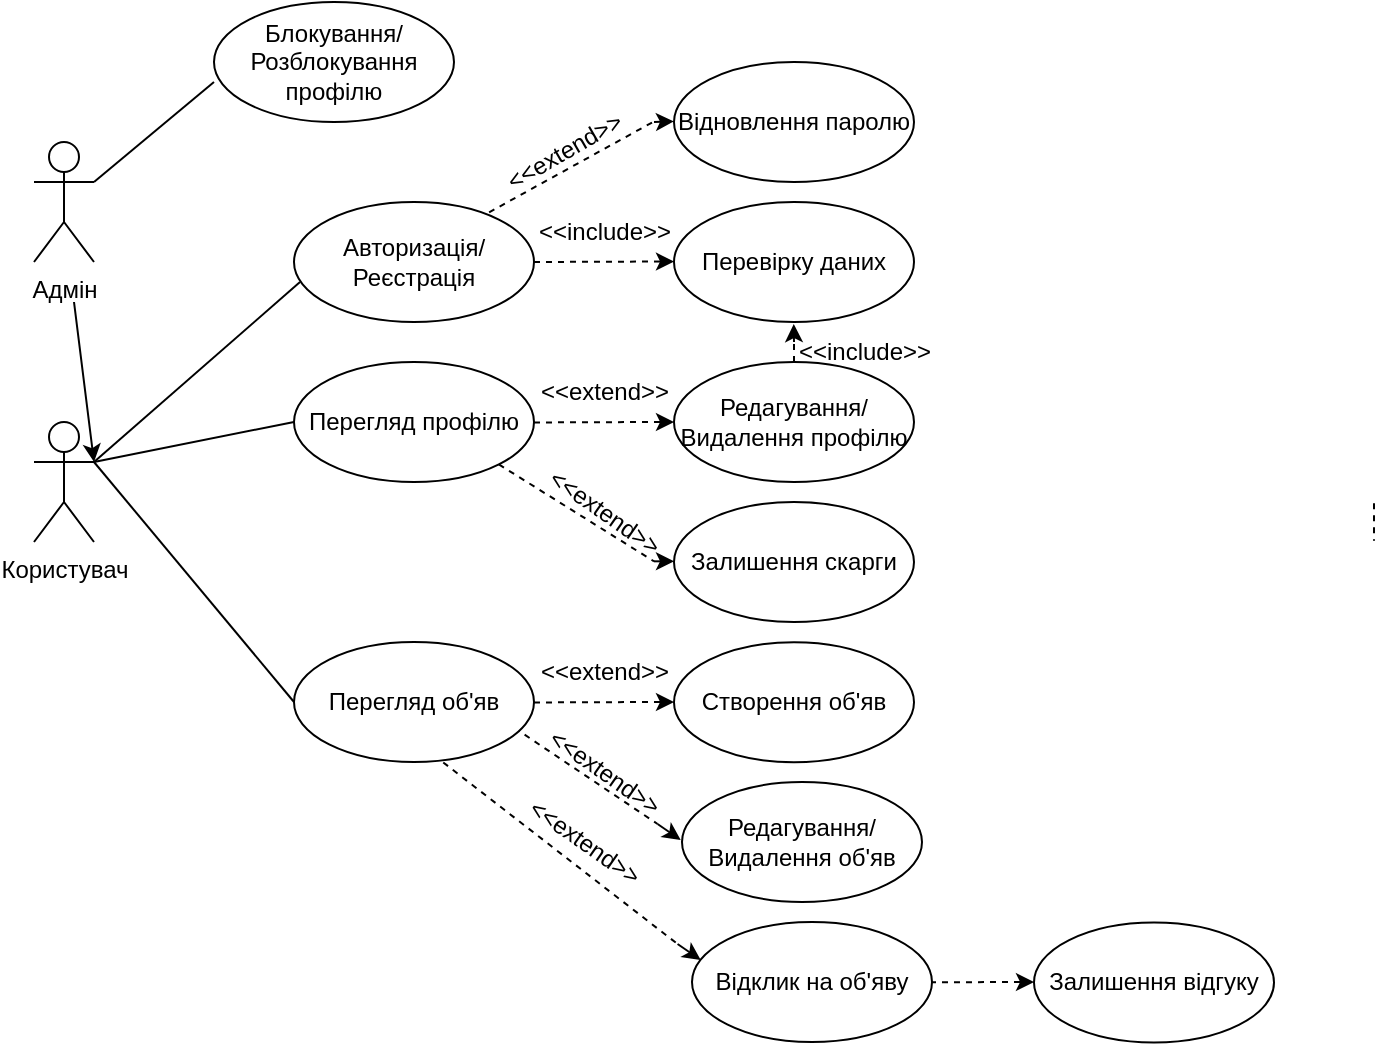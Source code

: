 <mxfile version="24.3.1" type="device">
  <diagram id="prtHgNgQTEPvFCAcTncT" name="Page-1">
    <mxGraphModel dx="989" dy="514" grid="1" gridSize="10" guides="1" tooltips="1" connect="1" arrows="1" fold="1" page="1" pageScale="1" pageWidth="827" pageHeight="1169" math="0" shadow="0">
      <root>
        <mxCell id="0" />
        <mxCell id="1" parent="0" />
        <mxCell id="QBtkZFoRayBlCBq7maQI-51" value="" style="group" vertex="1" connectable="0" parent="1">
          <mxGeometry x="460" y="620" width="70" height="0.23" as="geometry" />
        </mxCell>
        <mxCell id="QBtkZFoRayBlCBq7maQI-53" value="" style="endArrow=none;dashed=1;html=1;rounded=0;exitX=1;exitY=0.5;exitDx=0;exitDy=0;" edge="1" parent="QBtkZFoRayBlCBq7maQI-51">
          <mxGeometry width="50" height="50" relative="1" as="geometry">
            <mxPoint y="0.23" as="sourcePoint" />
            <mxPoint x="60" as="targetPoint" />
          </mxGeometry>
        </mxCell>
        <mxCell id="QBtkZFoRayBlCBq7maQI-52" value="" style="endArrow=classic;html=1;rounded=0;" edge="1" parent="QBtkZFoRayBlCBq7maQI-51">
          <mxGeometry width="50" height="50" relative="1" as="geometry">
            <mxPoint x="60" as="sourcePoint" />
            <mxPoint x="70" as="targetPoint" />
          </mxGeometry>
        </mxCell>
        <mxCell id="QBtkZFoRayBlCBq7maQI-41" value="" style="group;rotation=45;" vertex="1" connectable="0" parent="1">
          <mxGeometry x="250" y="530" width="109" height="0.23" as="geometry" />
        </mxCell>
        <mxCell id="QBtkZFoRayBlCBq7maQI-42" value="" style="endArrow=classic;html=1;rounded=0;" edge="1" parent="QBtkZFoRayBlCBq7maQI-41">
          <mxGeometry width="50" height="50" relative="1" as="geometry">
            <mxPoint x="91.784" y="11" as="sourcePoint" />
            <mxPoint x="103.372" y="19" as="targetPoint" />
          </mxGeometry>
        </mxCell>
        <mxCell id="QBtkZFoRayBlCBq7maQI-43" value="" style="endArrow=none;dashed=1;html=1;rounded=0;exitX=1;exitY=0.5;exitDx=0;exitDy=0;" edge="1" parent="QBtkZFoRayBlCBq7maQI-41">
          <mxGeometry width="50" height="50" relative="1" as="geometry">
            <mxPoint x="20.328" y="-37" as="sourcePoint" />
            <mxPoint x="91.784" y="11" as="targetPoint" />
          </mxGeometry>
        </mxCell>
        <mxCell id="QBtkZFoRayBlCBq7maQI-2" value="Користувач" style="shape=umlActor;verticalLabelPosition=bottom;verticalAlign=top;html=1;outlineConnect=0;" vertex="1" parent="1">
          <mxGeometry x="30" y="340" width="30" height="60" as="geometry" />
        </mxCell>
        <mxCell id="QBtkZFoRayBlCBq7maQI-4" value="" style="endArrow=none;html=1;rounded=0;entryX=0.025;entryY=0.667;entryDx=0;entryDy=0;exitX=1;exitY=0.333;exitDx=0;exitDy=0;exitPerimeter=0;entryPerimeter=0;" edge="1" parent="1" source="QBtkZFoRayBlCBq7maQI-2" target="QBtkZFoRayBlCBq7maQI-7">
          <mxGeometry width="50" height="50" relative="1" as="geometry">
            <mxPoint x="70" y="360" as="sourcePoint" />
            <mxPoint x="150" y="275" as="targetPoint" />
          </mxGeometry>
        </mxCell>
        <mxCell id="QBtkZFoRayBlCBq7maQI-5" value="" style="endArrow=none;dashed=1;html=1;rounded=0;" edge="1" parent="1">
          <mxGeometry width="50" height="50" relative="1" as="geometry">
            <mxPoint x="700" y="380.615" as="sourcePoint" />
            <mxPoint x="700" y="399.385" as="targetPoint" />
          </mxGeometry>
        </mxCell>
        <mxCell id="QBtkZFoRayBlCBq7maQI-7" value="Авторизація/Реєстрація" style="ellipse;whiteSpace=wrap;html=1;" vertex="1" parent="1">
          <mxGeometry x="160" y="230" width="120" height="60" as="geometry" />
        </mxCell>
        <mxCell id="QBtkZFoRayBlCBq7maQI-11" value="Перевірку даних" style="ellipse;whiteSpace=wrap;html=1;" vertex="1" parent="1">
          <mxGeometry x="350" y="230" width="120" height="60" as="geometry" />
        </mxCell>
        <mxCell id="QBtkZFoRayBlCBq7maQI-12" value="" style="endArrow=none;html=1;rounded=0;entryX=0;entryY=0.5;entryDx=0;entryDy=0;" edge="1" parent="1" target="QBtkZFoRayBlCBq7maQI-13">
          <mxGeometry width="50" height="50" relative="1" as="geometry">
            <mxPoint x="60" y="360" as="sourcePoint" />
            <mxPoint x="150" y="350" as="targetPoint" />
          </mxGeometry>
        </mxCell>
        <mxCell id="QBtkZFoRayBlCBq7maQI-13" value="Перегляд профілю" style="ellipse;whiteSpace=wrap;html=1;" vertex="1" parent="1">
          <mxGeometry x="160" y="310" width="120" height="60" as="geometry" />
        </mxCell>
        <mxCell id="QBtkZFoRayBlCBq7maQI-14" value="&amp;lt;&amp;lt;include&amp;gt;&amp;gt;" style="text;html=1;align=center;verticalAlign=middle;resizable=0;points=[];autosize=1;strokeColor=none;fillColor=none;" vertex="1" parent="1">
          <mxGeometry x="270" y="230" width="90" height="30" as="geometry" />
        </mxCell>
        <mxCell id="QBtkZFoRayBlCBq7maQI-9" value="" style="endArrow=classic;html=1;rounded=0;" edge="1" parent="1">
          <mxGeometry width="50" height="50" relative="1" as="geometry">
            <mxPoint x="340" y="259.77" as="sourcePoint" />
            <mxPoint x="350" y="259.77" as="targetPoint" />
          </mxGeometry>
        </mxCell>
        <mxCell id="QBtkZFoRayBlCBq7maQI-8" value="" style="endArrow=none;dashed=1;html=1;rounded=0;exitX=1;exitY=0.5;exitDx=0;exitDy=0;" edge="1" parent="1" source="QBtkZFoRayBlCBq7maQI-7">
          <mxGeometry width="50" height="50" relative="1" as="geometry">
            <mxPoint x="290" y="259.77" as="sourcePoint" />
            <mxPoint x="340" y="259.77" as="targetPoint" />
          </mxGeometry>
        </mxCell>
        <mxCell id="QBtkZFoRayBlCBq7maQI-15" value="Відновлення паролю" style="ellipse;whiteSpace=wrap;html=1;" vertex="1" parent="1">
          <mxGeometry x="350" y="160" width="120" height="60" as="geometry" />
        </mxCell>
        <mxCell id="QBtkZFoRayBlCBq7maQI-16" value="" style="endArrow=classic;html=1;rounded=0;" edge="1" parent="1">
          <mxGeometry width="50" height="50" relative="1" as="geometry">
            <mxPoint x="340" y="190" as="sourcePoint" />
            <mxPoint x="350" y="189.71" as="targetPoint" />
          </mxGeometry>
        </mxCell>
        <mxCell id="QBtkZFoRayBlCBq7maQI-17" value="" style="endArrow=none;dashed=1;html=1;rounded=0;exitX=0.813;exitY=0.086;exitDx=0;exitDy=0;exitPerimeter=0;" edge="1" parent="1" source="QBtkZFoRayBlCBq7maQI-7">
          <mxGeometry width="50" height="50" relative="1" as="geometry">
            <mxPoint x="280" y="189.94" as="sourcePoint" />
            <mxPoint x="340" y="189.71" as="targetPoint" />
          </mxGeometry>
        </mxCell>
        <mxCell id="QBtkZFoRayBlCBq7maQI-18" value="&amp;lt;&amp;lt;extend&amp;gt;&amp;gt;" style="text;html=1;align=center;verticalAlign=middle;resizable=0;points=[];autosize=1;strokeColor=none;fillColor=none;rotation=-30;" vertex="1" parent="1">
          <mxGeometry x="250" y="190" width="90" height="30" as="geometry" />
        </mxCell>
        <mxCell id="QBtkZFoRayBlCBq7maQI-19" value="Редагування/Видалення профілю" style="ellipse;whiteSpace=wrap;html=1;" vertex="1" parent="1">
          <mxGeometry x="350" y="310" width="120" height="60" as="geometry" />
        </mxCell>
        <mxCell id="QBtkZFoRayBlCBq7maQI-20" value="&amp;lt;&amp;lt;extend&amp;gt;&amp;gt;" style="text;html=1;align=center;verticalAlign=middle;resizable=0;points=[];autosize=1;strokeColor=none;fillColor=none;" vertex="1" parent="1">
          <mxGeometry x="270" y="310" width="90" height="30" as="geometry" />
        </mxCell>
        <mxCell id="QBtkZFoRayBlCBq7maQI-21" value="" style="endArrow=classic;html=1;rounded=0;" edge="1" parent="1">
          <mxGeometry width="50" height="50" relative="1" as="geometry">
            <mxPoint x="340" y="340" as="sourcePoint" />
            <mxPoint x="350" y="340" as="targetPoint" />
          </mxGeometry>
        </mxCell>
        <mxCell id="QBtkZFoRayBlCBq7maQI-22" value="" style="endArrow=none;dashed=1;html=1;rounded=0;exitX=1;exitY=0.5;exitDx=0;exitDy=0;" edge="1" parent="1">
          <mxGeometry width="50" height="50" relative="1" as="geometry">
            <mxPoint x="280" y="340.23" as="sourcePoint" />
            <mxPoint x="340" y="340" as="targetPoint" />
          </mxGeometry>
        </mxCell>
        <mxCell id="QBtkZFoRayBlCBq7maQI-23" value="Залишення скарги" style="ellipse;whiteSpace=wrap;html=1;" vertex="1" parent="1">
          <mxGeometry x="350" y="380" width="120" height="60" as="geometry" />
        </mxCell>
        <mxCell id="QBtkZFoRayBlCBq7maQI-24" value="" style="endArrow=classic;html=1;rounded=0;" edge="1" parent="1">
          <mxGeometry width="50" height="50" relative="1" as="geometry">
            <mxPoint x="340" y="409.66" as="sourcePoint" />
            <mxPoint x="350" y="409.66" as="targetPoint" />
          </mxGeometry>
        </mxCell>
        <mxCell id="QBtkZFoRayBlCBq7maQI-25" value="" style="endArrow=none;dashed=1;html=1;rounded=0;exitX=1;exitY=1;exitDx=0;exitDy=0;" edge="1" parent="1" source="QBtkZFoRayBlCBq7maQI-13">
          <mxGeometry width="50" height="50" relative="1" as="geometry">
            <mxPoint x="280" y="409.89" as="sourcePoint" />
            <mxPoint x="340" y="409.66" as="targetPoint" />
          </mxGeometry>
        </mxCell>
        <mxCell id="QBtkZFoRayBlCBq7maQI-26" value="&amp;lt;&amp;lt;extend&amp;gt;&amp;gt;" style="text;html=1;align=center;verticalAlign=middle;resizable=0;points=[];autosize=1;strokeColor=none;fillColor=none;rotation=35;" vertex="1" parent="1">
          <mxGeometry x="270" y="370" width="90" height="30" as="geometry" />
        </mxCell>
        <mxCell id="QBtkZFoRayBlCBq7maQI-27" value="Перегляд об&#39;яв" style="ellipse;whiteSpace=wrap;html=1;" vertex="1" parent="1">
          <mxGeometry x="160" y="450" width="120" height="60" as="geometry" />
        </mxCell>
        <mxCell id="QBtkZFoRayBlCBq7maQI-28" value="" style="endArrow=none;html=1;rounded=0;entryX=0;entryY=0.5;entryDx=0;entryDy=0;" edge="1" parent="1" target="QBtkZFoRayBlCBq7maQI-27">
          <mxGeometry width="50" height="50" relative="1" as="geometry">
            <mxPoint x="60" y="360" as="sourcePoint" />
            <mxPoint x="170" y="350" as="targetPoint" />
          </mxGeometry>
        </mxCell>
        <mxCell id="QBtkZFoRayBlCBq7maQI-29" value="" style="endArrow=classic;html=1;rounded=0;entryX=0.499;entryY=1.017;entryDx=0;entryDy=0;entryPerimeter=0;" edge="1" parent="1" target="QBtkZFoRayBlCBq7maQI-11">
          <mxGeometry width="50" height="50" relative="1" as="geometry">
            <mxPoint x="410" y="300" as="sourcePoint" />
            <mxPoint x="414" y="313" as="targetPoint" />
          </mxGeometry>
        </mxCell>
        <mxCell id="QBtkZFoRayBlCBq7maQI-30" value="" style="endArrow=none;dashed=1;html=1;rounded=0;exitX=0.5;exitY=0;exitDx=0;exitDy=0;" edge="1" parent="1" source="QBtkZFoRayBlCBq7maQI-19">
          <mxGeometry width="50" height="50" relative="1" as="geometry">
            <mxPoint x="430" y="287" as="sourcePoint" />
            <mxPoint x="410" y="300" as="targetPoint" />
          </mxGeometry>
        </mxCell>
        <mxCell id="QBtkZFoRayBlCBq7maQI-34" value="&amp;lt;&amp;lt;include&amp;gt;&amp;gt;" style="text;html=1;align=center;verticalAlign=middle;resizable=0;points=[];autosize=1;strokeColor=none;fillColor=none;" vertex="1" parent="1">
          <mxGeometry x="400" y="290" width="90" height="30" as="geometry" />
        </mxCell>
        <mxCell id="QBtkZFoRayBlCBq7maQI-35" value="&amp;lt;&amp;lt;extend&amp;gt;&amp;gt;" style="text;html=1;align=center;verticalAlign=middle;resizable=0;points=[];autosize=1;strokeColor=none;fillColor=none;" vertex="1" parent="1">
          <mxGeometry x="270" y="450" width="90" height="30" as="geometry" />
        </mxCell>
        <mxCell id="QBtkZFoRayBlCBq7maQI-38" value="" style="group" vertex="1" connectable="0" parent="1">
          <mxGeometry x="280" y="480" width="70" height="0.23" as="geometry" />
        </mxCell>
        <mxCell id="QBtkZFoRayBlCBq7maQI-36" value="" style="endArrow=classic;html=1;rounded=0;" edge="1" parent="QBtkZFoRayBlCBq7maQI-38">
          <mxGeometry width="50" height="50" relative="1" as="geometry">
            <mxPoint x="60" as="sourcePoint" />
            <mxPoint x="70" as="targetPoint" />
          </mxGeometry>
        </mxCell>
        <mxCell id="QBtkZFoRayBlCBq7maQI-37" value="" style="endArrow=none;dashed=1;html=1;rounded=0;exitX=1;exitY=0.5;exitDx=0;exitDy=0;" edge="1" parent="QBtkZFoRayBlCBq7maQI-38">
          <mxGeometry width="50" height="50" relative="1" as="geometry">
            <mxPoint y="0.23" as="sourcePoint" />
            <mxPoint x="60" as="targetPoint" />
          </mxGeometry>
        </mxCell>
        <mxCell id="QBtkZFoRayBlCBq7maQI-39" value="Створення об&#39;яв" style="ellipse;whiteSpace=wrap;html=1;" vertex="1" parent="1">
          <mxGeometry x="350" y="450.11" width="120" height="60" as="geometry" />
        </mxCell>
        <mxCell id="QBtkZFoRayBlCBq7maQI-40" value="Редагування/Видалення об&#39;яв" style="ellipse;whiteSpace=wrap;html=1;" vertex="1" parent="1">
          <mxGeometry x="354" y="520" width="120" height="60" as="geometry" />
        </mxCell>
        <mxCell id="QBtkZFoRayBlCBq7maQI-44" value="&amp;lt;&amp;lt;extend&amp;gt;&amp;gt;" style="text;html=1;align=center;verticalAlign=middle;resizable=0;points=[];autosize=1;strokeColor=none;fillColor=none;rotation=35;" vertex="1" parent="1">
          <mxGeometry x="270" y="500" width="90" height="30" as="geometry" />
        </mxCell>
        <mxCell id="QBtkZFoRayBlCBq7maQI-45" value="Відклик на об&#39;яву" style="ellipse;whiteSpace=wrap;html=1;" vertex="1" parent="1">
          <mxGeometry x="359" y="590" width="120" height="60" as="geometry" />
        </mxCell>
        <mxCell id="QBtkZFoRayBlCBq7maQI-46" value="&amp;lt;&amp;lt;extend&amp;gt;&amp;gt;" style="text;html=1;align=center;verticalAlign=middle;resizable=0;points=[];autosize=1;strokeColor=none;fillColor=none;rotation=35;" vertex="1" parent="1">
          <mxGeometry x="260" y="535" width="90" height="30" as="geometry" />
        </mxCell>
        <mxCell id="QBtkZFoRayBlCBq7maQI-47" value="" style="group;rotation=45;" vertex="1" connectable="0" parent="1">
          <mxGeometry x="260" y="590" width="109" height="0.23" as="geometry" />
        </mxCell>
        <mxCell id="QBtkZFoRayBlCBq7maQI-48" value="" style="endArrow=classic;html=1;rounded=0;" edge="1" parent="QBtkZFoRayBlCBq7maQI-47">
          <mxGeometry width="50" height="50" relative="1" as="geometry">
            <mxPoint x="91.784" y="11" as="sourcePoint" />
            <mxPoint x="103.372" y="19" as="targetPoint" />
          </mxGeometry>
        </mxCell>
        <mxCell id="QBtkZFoRayBlCBq7maQI-49" value="" style="endArrow=none;dashed=1;html=1;rounded=0;exitX=0.622;exitY=1.004;exitDx=0;exitDy=0;exitPerimeter=0;" edge="1" parent="QBtkZFoRayBlCBq7maQI-47" source="QBtkZFoRayBlCBq7maQI-27">
          <mxGeometry width="50" height="50" relative="1" as="geometry">
            <mxPoint x="20.328" y="-37" as="sourcePoint" />
            <mxPoint x="91.784" y="11" as="targetPoint" />
          </mxGeometry>
        </mxCell>
        <mxCell id="QBtkZFoRayBlCBq7maQI-50" value="Залишення відгуку" style="ellipse;whiteSpace=wrap;html=1;" vertex="1" parent="1">
          <mxGeometry x="530" y="590.23" width="120" height="60" as="geometry" />
        </mxCell>
        <mxCell id="QBtkZFoRayBlCBq7maQI-54" value="Адмін" style="shape=umlActor;verticalLabelPosition=bottom;verticalAlign=top;html=1;outlineConnect=0;" vertex="1" parent="1">
          <mxGeometry x="30" y="200" width="30" height="60" as="geometry" />
        </mxCell>
        <mxCell id="QBtkZFoRayBlCBq7maQI-58" value="" style="endArrow=classic;html=1;rounded=0;" edge="1" parent="1">
          <mxGeometry width="50" height="50" relative="1" as="geometry">
            <mxPoint x="50" y="280" as="sourcePoint" />
            <mxPoint x="60" y="360" as="targetPoint" />
          </mxGeometry>
        </mxCell>
        <mxCell id="QBtkZFoRayBlCBq7maQI-59" value="" style="endArrow=none;html=1;rounded=0;exitX=1;exitY=0.333;exitDx=0;exitDy=0;exitPerimeter=0;" edge="1" parent="1">
          <mxGeometry width="50" height="50" relative="1" as="geometry">
            <mxPoint x="60" y="220" as="sourcePoint" />
            <mxPoint x="120" y="170" as="targetPoint" />
          </mxGeometry>
        </mxCell>
        <mxCell id="QBtkZFoRayBlCBq7maQI-60" value="Блокування/Розблокування профілю" style="ellipse;whiteSpace=wrap;html=1;" vertex="1" parent="1">
          <mxGeometry x="120" y="130" width="120" height="60" as="geometry" />
        </mxCell>
      </root>
    </mxGraphModel>
  </diagram>
</mxfile>
